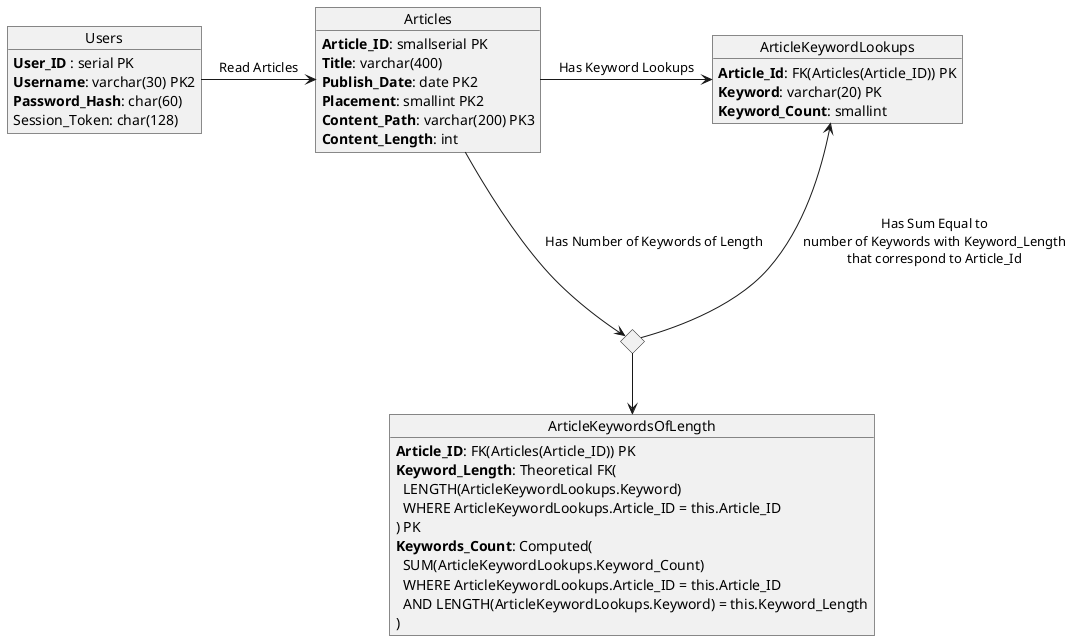 @startuml

object Users {
  **User_ID** : serial PK
  **Username**: varchar(30) PK2
  **Password_Hash**: char(60)
  Session_Token: char(128)
}

object Articles {
  **Article_ID**: smallserial PK
  **Title**: varchar(400)
  **Publish_Date**: date PK2
  **Placement**: smallint PK2
  **Content_Path**: varchar(200) PK3
  **Content_Length**: int
}

object ArticleKeywordLookups {
  **Article_Id**: FK(Articles(Article_ID)) PK
  **Keyword**: varchar(20) PK
  **Keyword_Count**: smallint
}

diamond diaArticleKeywordsOfLength
object ArticleKeywordsOfLength {
  **Article_ID**: FK(Articles(Article_ID)) PK
  **Keyword_Length**: Theoretical FK(\n  LENGTH(ArticleKeywordLookups.Keyword)\n  WHERE ArticleKeywordLookups.Article_ID = this.Article_ID\n) PK
  **Keywords_Count**: Computed(\n  SUM(ArticleKeywordLookups.Keyword_Count)\n  WHERE ArticleKeywordLookups.Article_ID = this.Article_ID\n  AND LENGTH(ArticleKeywordLookups.Keyword) = this.Keyword_Length\n) 
}

Users->Articles: Read Articles

Articles->ArticleKeywordLookups: Has Keyword Lookups
Articles-d-->diaArticleKeywordsOfLength: Has Number of Keywords of Length
diaArticleKeywordsOfLength-d->ArticleKeywordsOfLength
diaArticleKeywordsOfLength-u-->ArticleKeywordLookups: Has Sum Equal to\nnumber of Keywords with Keyword_Length\nthat correspond to Article_Id
@enduml
